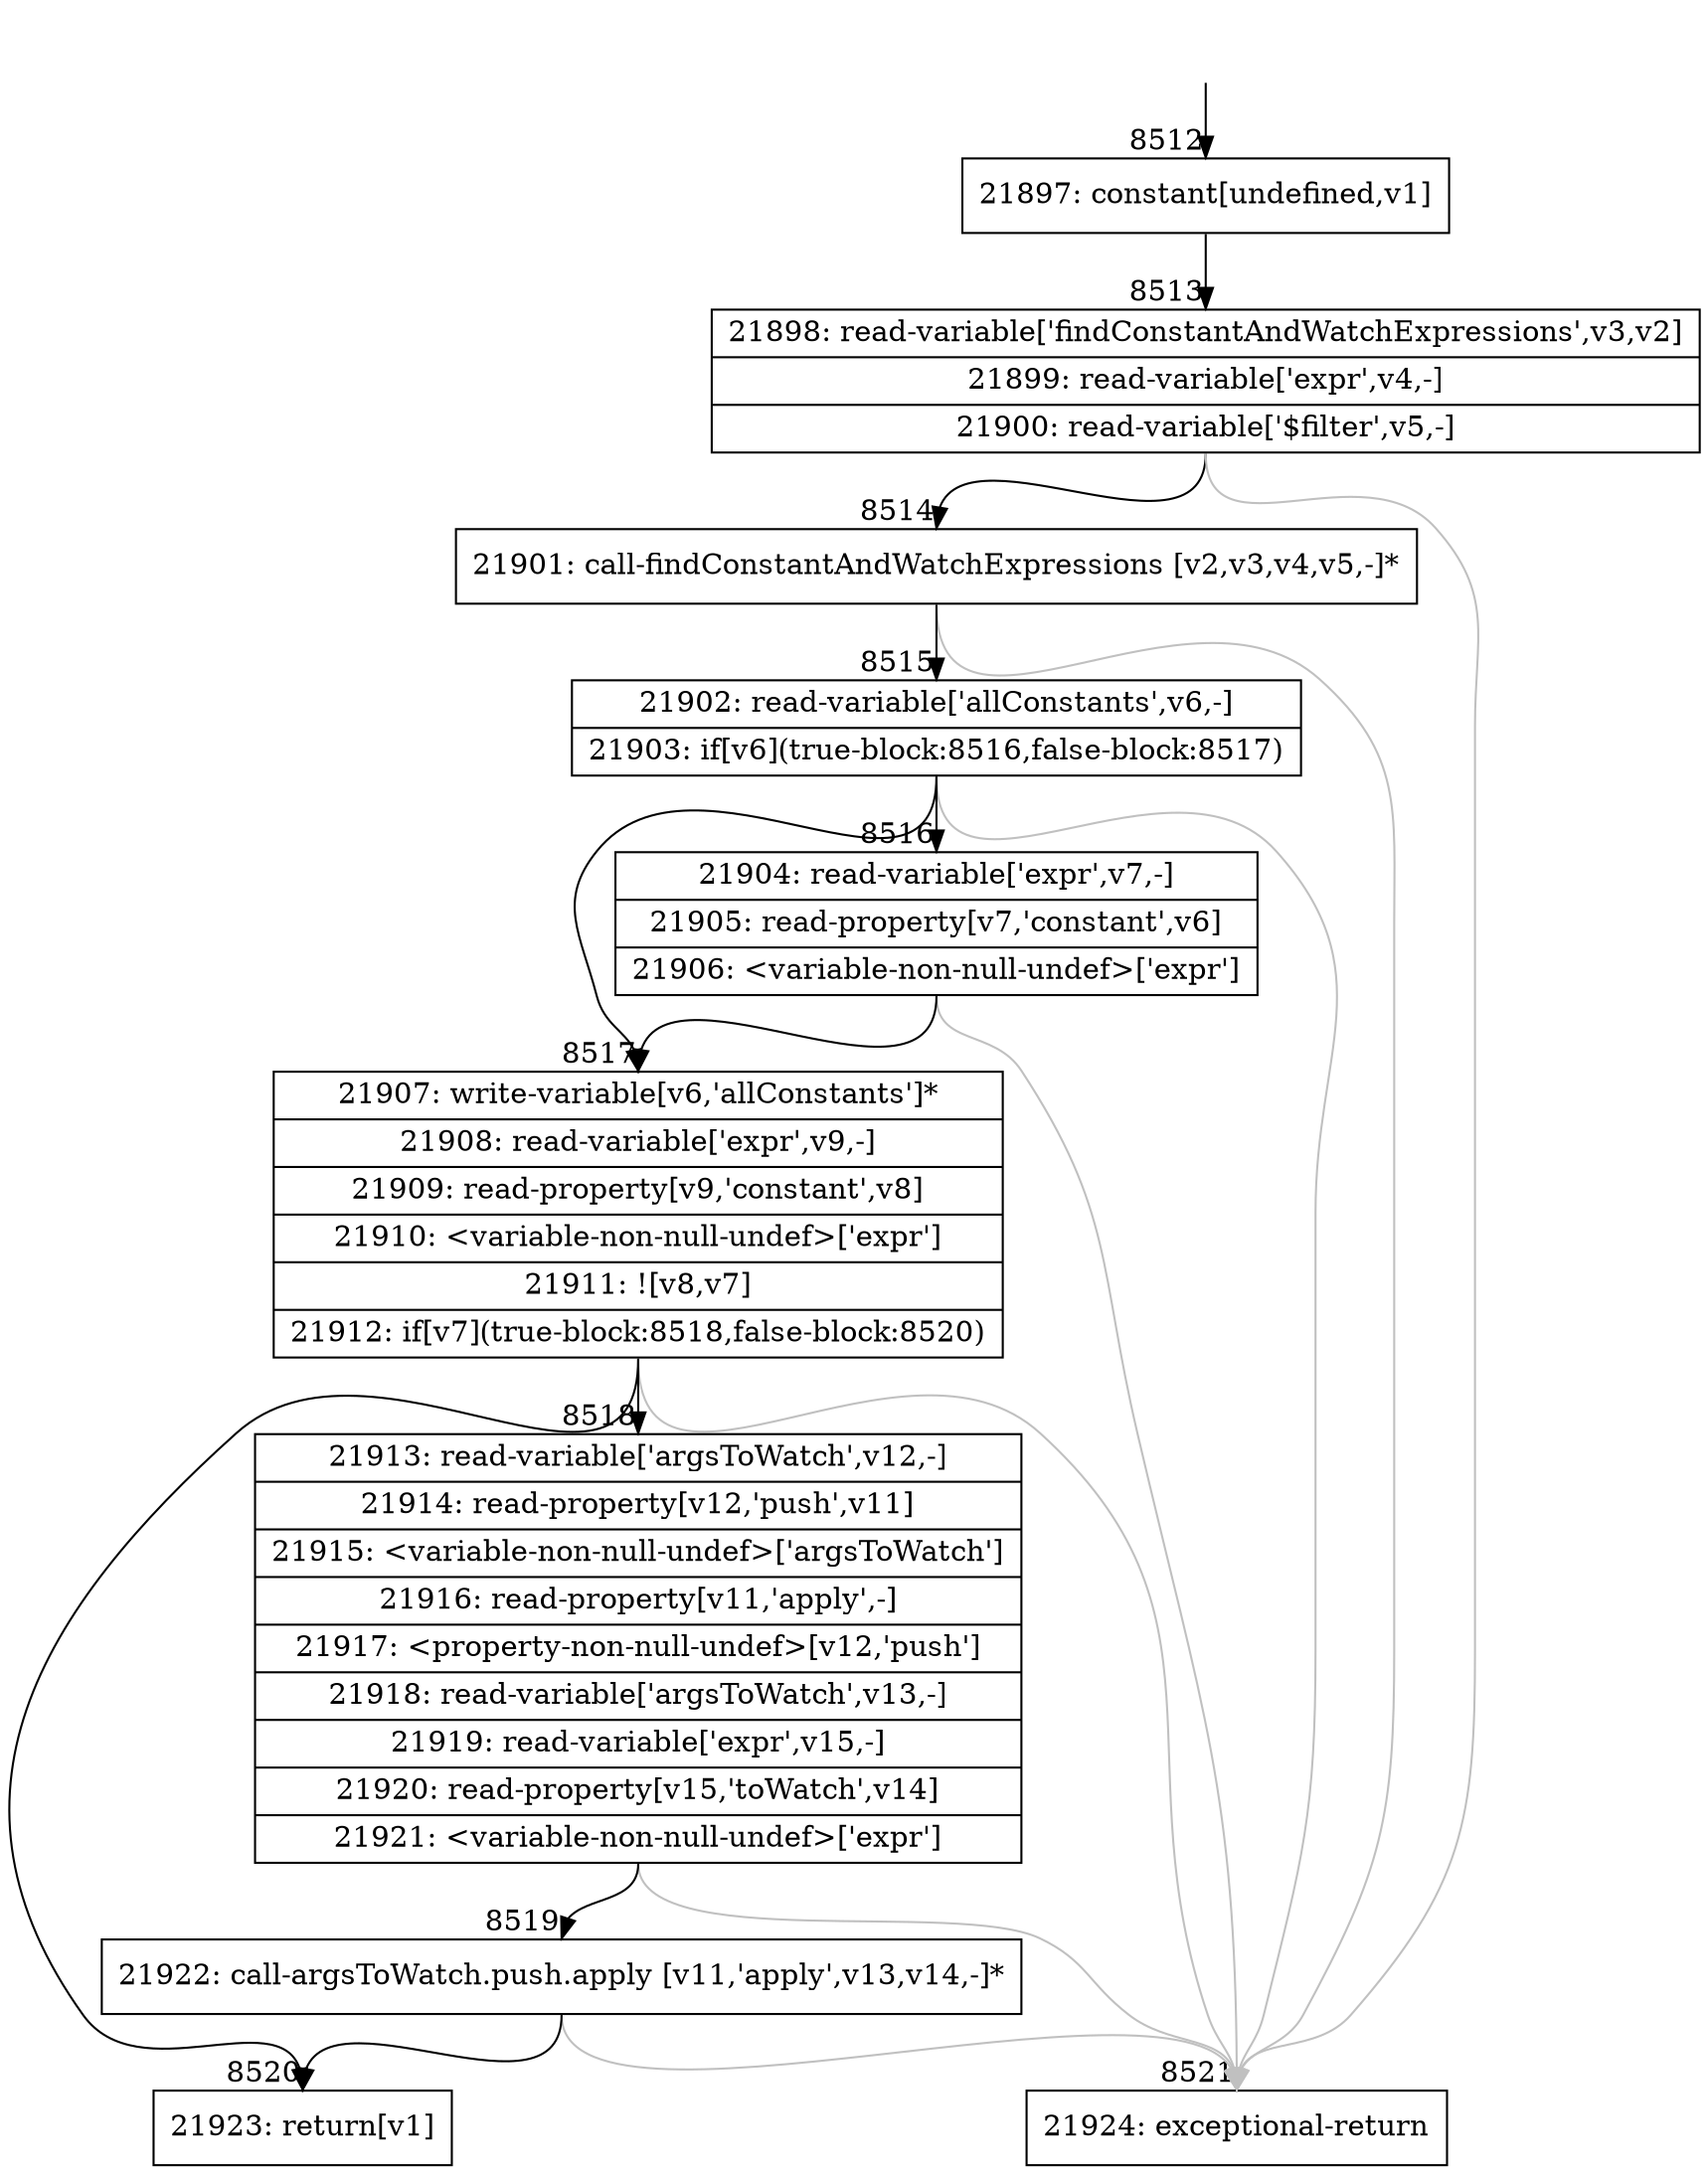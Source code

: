 digraph {
rankdir="TD"
BB_entry629[shape=none,label=""];
BB_entry629 -> BB8512 [tailport=s, headport=n, headlabel="    8512"]
BB8512 [shape=record label="{21897: constant[undefined,v1]}" ] 
BB8512 -> BB8513 [tailport=s, headport=n, headlabel="      8513"]
BB8513 [shape=record label="{21898: read-variable['findConstantAndWatchExpressions',v3,v2]|21899: read-variable['expr',v4,-]|21900: read-variable['$filter',v5,-]}" ] 
BB8513 -> BB8514 [tailport=s, headport=n, headlabel="      8514"]
BB8513 -> BB8521 [tailport=s, headport=n, color=gray, headlabel="      8521"]
BB8514 [shape=record label="{21901: call-findConstantAndWatchExpressions [v2,v3,v4,v5,-]*}" ] 
BB8514 -> BB8515 [tailport=s, headport=n, headlabel="      8515"]
BB8514 -> BB8521 [tailport=s, headport=n, color=gray]
BB8515 [shape=record label="{21902: read-variable['allConstants',v6,-]|21903: if[v6](true-block:8516,false-block:8517)}" ] 
BB8515 -> BB8517 [tailport=s, headport=n, headlabel="      8517"]
BB8515 -> BB8516 [tailport=s, headport=n, headlabel="      8516"]
BB8515 -> BB8521 [tailport=s, headport=n, color=gray]
BB8516 [shape=record label="{21904: read-variable['expr',v7,-]|21905: read-property[v7,'constant',v6]|21906: \<variable-non-null-undef\>['expr']}" ] 
BB8516 -> BB8517 [tailport=s, headport=n]
BB8516 -> BB8521 [tailport=s, headport=n, color=gray]
BB8517 [shape=record label="{21907: write-variable[v6,'allConstants']*|21908: read-variable['expr',v9,-]|21909: read-property[v9,'constant',v8]|21910: \<variable-non-null-undef\>['expr']|21911: ![v8,v7]|21912: if[v7](true-block:8518,false-block:8520)}" ] 
BB8517 -> BB8518 [tailport=s, headport=n, headlabel="      8518"]
BB8517 -> BB8520 [tailport=s, headport=n, headlabel="      8520"]
BB8517 -> BB8521 [tailport=s, headport=n, color=gray]
BB8518 [shape=record label="{21913: read-variable['argsToWatch',v12,-]|21914: read-property[v12,'push',v11]|21915: \<variable-non-null-undef\>['argsToWatch']|21916: read-property[v11,'apply',-]|21917: \<property-non-null-undef\>[v12,'push']|21918: read-variable['argsToWatch',v13,-]|21919: read-variable['expr',v15,-]|21920: read-property[v15,'toWatch',v14]|21921: \<variable-non-null-undef\>['expr']}" ] 
BB8518 -> BB8519 [tailport=s, headport=n, headlabel="      8519"]
BB8518 -> BB8521 [tailport=s, headport=n, color=gray]
BB8519 [shape=record label="{21922: call-argsToWatch.push.apply [v11,'apply',v13,v14,-]*}" ] 
BB8519 -> BB8520 [tailport=s, headport=n]
BB8519 -> BB8521 [tailport=s, headport=n, color=gray]
BB8520 [shape=record label="{21923: return[v1]}" ] 
BB8521 [shape=record label="{21924: exceptional-return}" ] 
//#$~ 13019
}
